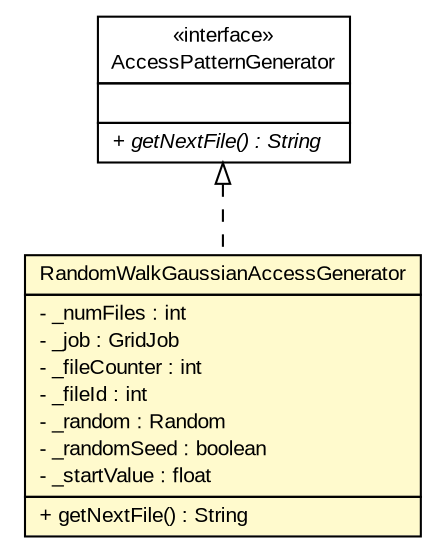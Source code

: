 #!/usr/local/bin/dot
#
# Class diagram 
# Generated by UMLGraph version R5_7_2-3-gee82a7 (http://www.umlgraph.org/)
#

digraph G {
	edge [fontname="arial",fontsize=10,labelfontname="arial",labelfontsize=10];
	node [fontname="arial",fontsize=10,shape=plaintext];
	nodesep=0.25;
	ranksep=0.5;
	// org.edg.data.replication.optorsim.RandomWalkGaussianAccessGenerator
	c8162 [label=<<table title="org.edg.data.replication.optorsim.RandomWalkGaussianAccessGenerator" border="0" cellborder="1" cellspacing="0" cellpadding="2" port="p" bgcolor="lemonChiffon" href="./RandomWalkGaussianAccessGenerator.html">
		<tr><td><table border="0" cellspacing="0" cellpadding="1">
<tr><td align="center" balign="center"> RandomWalkGaussianAccessGenerator </td></tr>
		</table></td></tr>
		<tr><td><table border="0" cellspacing="0" cellpadding="1">
<tr><td align="left" balign="left"> - _numFiles : int </td></tr>
<tr><td align="left" balign="left"> - _job : GridJob </td></tr>
<tr><td align="left" balign="left"> - _fileCounter : int </td></tr>
<tr><td align="left" balign="left"> - _fileId : int </td></tr>
<tr><td align="left" balign="left"> - _random : Random </td></tr>
<tr><td align="left" balign="left"> - _randomSeed : boolean </td></tr>
<tr><td align="left" balign="left"> - _startValue : float </td></tr>
		</table></td></tr>
		<tr><td><table border="0" cellspacing="0" cellpadding="1">
<tr><td align="left" balign="left"> + getNextFile() : String </td></tr>
		</table></td></tr>
		</table>>, URL="./RandomWalkGaussianAccessGenerator.html", fontname="arial", fontcolor="black", fontsize=10.0];
	// org.edg.data.replication.optorsim.AccessPatternGenerator
	c8179 [label=<<table title="org.edg.data.replication.optorsim.AccessPatternGenerator" border="0" cellborder="1" cellspacing="0" cellpadding="2" port="p" href="./AccessPatternGenerator.html">
		<tr><td><table border="0" cellspacing="0" cellpadding="1">
<tr><td align="center" balign="center"> &#171;interface&#187; </td></tr>
<tr><td align="center" balign="center"> AccessPatternGenerator </td></tr>
		</table></td></tr>
		<tr><td><table border="0" cellspacing="0" cellpadding="1">
<tr><td align="left" balign="left">  </td></tr>
		</table></td></tr>
		<tr><td><table border="0" cellspacing="0" cellpadding="1">
<tr><td align="left" balign="left"><font face="arial italic" point-size="10.0"> + getNextFile() : String </font></td></tr>
		</table></td></tr>
		</table>>, URL="./AccessPatternGenerator.html", fontname="arial", fontcolor="black", fontsize=10.0];
	//org.edg.data.replication.optorsim.RandomWalkGaussianAccessGenerator implements org.edg.data.replication.optorsim.AccessPatternGenerator
	c8179:p -> c8162:p [dir=back,arrowtail=empty,style=dashed];
}

